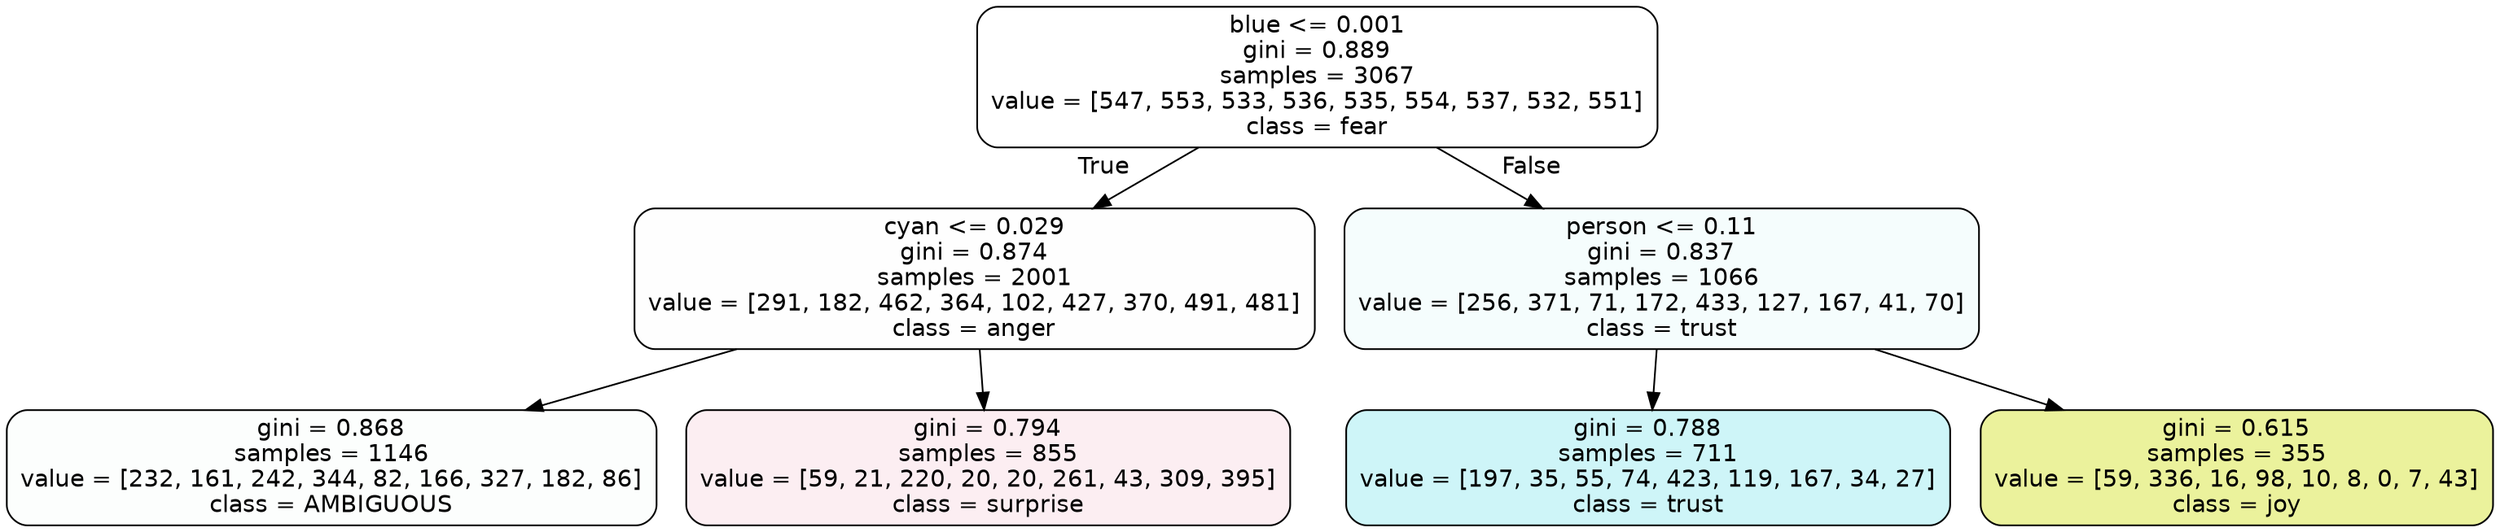 digraph Tree {
node [shape=box, style="filled, rounded", color="black", fontname=helvetica] ;
edge [fontname=helvetica] ;
0 [label="blue <= 0.001\ngini = 0.889\nsamples = 3067\nvalue = [547, 553, 533, 536, 535, 554, 537, 532, 551]\nclass = fear", fillcolor="#3964e500"] ;
1 [label="cyan <= 0.029\ngini = 0.874\nsamples = 2001\nvalue = [291, 182, 462, 364, 102, 427, 370, 491, 481]\nclass = anger", fillcolor="#e539d701"] ;
0 -> 1 [labeldistance=2.5, labelangle=45, headlabel="True"] ;
2 [label="gini = 0.868\nsamples = 1146\nvalue = [232, 161, 242, 344, 82, 166, 327, 182, 86]\nclass = AMBIGUOUS", fillcolor="#39e58103"] ;
1 -> 2 ;
3 [label="gini = 0.794\nsamples = 855\nvalue = [59, 21, 220, 20, 20, 261, 43, 309, 395]\nclass = surprise", fillcolor="#e5396415"] ;
1 -> 3 ;
4 [label="person <= 0.11\ngini = 0.837\nsamples = 1066\nvalue = [256, 371, 71, 172, 433, 127, 167, 41, 70]\nclass = trust", fillcolor="#39d7e50c"] ;
0 -> 4 [labeldistance=2.5, labelangle=-45, headlabel="False"] ;
5 [label="gini = 0.788\nsamples = 711\nvalue = [197, 35, 55, 74, 423, 119, 167, 34, 27]\nclass = trust", fillcolor="#39d7e53e"] ;
4 -> 5 ;
6 [label="gini = 0.615\nsamples = 355\nvalue = [59, 336, 16, 98, 10, 8, 0, 7, 43]\nclass = joy", fillcolor="#d7e5397f"] ;
4 -> 6 ;
}
